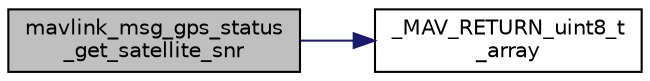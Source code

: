 digraph "mavlink_msg_gps_status_get_satellite_snr"
{
 // INTERACTIVE_SVG=YES
  edge [fontname="Helvetica",fontsize="10",labelfontname="Helvetica",labelfontsize="10"];
  node [fontname="Helvetica",fontsize="10",shape=record];
  rankdir="LR";
  Node1 [label="mavlink_msg_gps_status\l_get_satellite_snr",height=0.2,width=0.4,color="black", fillcolor="grey75", style="filled", fontcolor="black"];
  Node1 -> Node2 [color="midnightblue",fontsize="10",style="solid",fontname="Helvetica"];
  Node2 [label="_MAV_RETURN_uint8_t\l_array",height=0.2,width=0.4,color="black", fillcolor="white", style="filled",URL="$protocol_8h.html#a0577ed5da38b4eed5472e27dc94026c3"];
}
